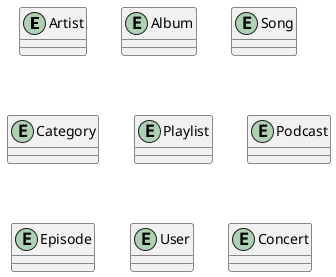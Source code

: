 @startuml
entity Artist {

}

entity Album {

}

entity Song {

}

entity Category {

}

entity Playlist {

}

entity Podcast {

}

entity Episode {

}

entity User {

}

entity Concert {

}


@enduml